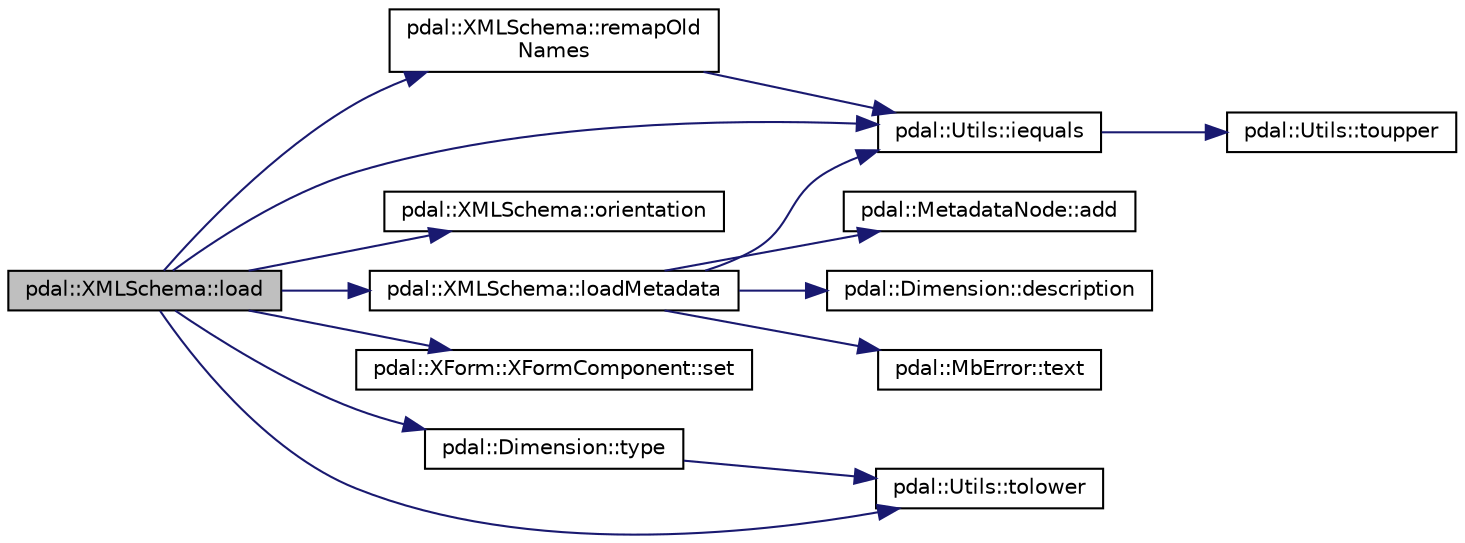 digraph "pdal::XMLSchema::load"
{
  edge [fontname="Helvetica",fontsize="10",labelfontname="Helvetica",labelfontsize="10"];
  node [fontname="Helvetica",fontsize="10",shape=record];
  rankdir="LR";
  Node1 [label="pdal::XMLSchema::load",height=0.2,width=0.4,color="black", fillcolor="grey75", style="filled", fontcolor="black"];
  Node1 -> Node2 [color="midnightblue",fontsize="10",style="solid",fontname="Helvetica"];
  Node2 [label="pdal::Utils::iequals",height=0.2,width=0.4,color="black", fillcolor="white", style="filled",URL="$namespacepdal_1_1Utils.html#acb34cb790a22dbce1a05582ba4917566"];
  Node2 -> Node3 [color="midnightblue",fontsize="10",style="solid",fontname="Helvetica"];
  Node3 [label="pdal::Utils::toupper",height=0.2,width=0.4,color="black", fillcolor="white", style="filled",URL="$namespacepdal_1_1Utils.html#a28e3e2faff94b20f9908e77bc54ed983"];
  Node1 -> Node4 [color="midnightblue",fontsize="10",style="solid",fontname="Helvetica"];
  Node4 [label="pdal::XMLSchema::loadMetadata",height=0.2,width=0.4,color="black", fillcolor="white", style="filled",URL="$classpdal_1_1XMLSchema.html#a29fd5e093336d6fbaa100b80201b955b"];
  Node4 -> Node5 [color="midnightblue",fontsize="10",style="solid",fontname="Helvetica"];
  Node5 [label="pdal::Dimension::description",height=0.2,width=0.4,color="black", fillcolor="white", style="filled",URL="$namespacepdal_1_1Dimension.html#a4041a0eeee0ca503caad91db24affa0e"];
  Node4 -> Node6 [color="midnightblue",fontsize="10",style="solid",fontname="Helvetica"];
  Node6 [label="pdal::MbError::text",height=0.2,width=0.4,color="black", fillcolor="white", style="filled",URL="$namespacepdal_1_1MbError.html#a4d54b8e3f4518938995230a414498a54"];
  Node4 -> Node2 [color="midnightblue",fontsize="10",style="solid",fontname="Helvetica"];
  Node4 -> Node7 [color="midnightblue",fontsize="10",style="solid",fontname="Helvetica"];
  Node7 [label="pdal::MetadataNode::add",height=0.2,width=0.4,color="black", fillcolor="white", style="filled",URL="$classpdal_1_1MetadataNode.html#af2c1c5d91f6ab47a804aa8a0a1b043c2"];
  Node1 -> Node8 [color="midnightblue",fontsize="10",style="solid",fontname="Helvetica"];
  Node8 [label="pdal::XMLSchema::orientation",height=0.2,width=0.4,color="black", fillcolor="white", style="filled",URL="$classpdal_1_1XMLSchema.html#a9b9265cfb89000cbc60013d785f14a89"];
  Node1 -> Node9 [color="midnightblue",fontsize="10",style="solid",fontname="Helvetica"];
  Node9 [label="pdal::XMLSchema::remapOld\lNames",height=0.2,width=0.4,color="black", fillcolor="white", style="filled",URL="$classpdal_1_1XMLSchema.html#ac67df72d336e6df09e0c05e9eaab8503"];
  Node9 -> Node2 [color="midnightblue",fontsize="10",style="solid",fontname="Helvetica"];
  Node1 -> Node10 [color="midnightblue",fontsize="10",style="solid",fontname="Helvetica"];
  Node10 [label="pdal::XForm::XFormComponent::set",height=0.2,width=0.4,color="black", fillcolor="white", style="filled",URL="$structpdal_1_1XForm_1_1XFormComponent.html#a2ed2d717d36074894e668586c1ddf626"];
  Node1 -> Node11 [color="midnightblue",fontsize="10",style="solid",fontname="Helvetica"];
  Node11 [label="pdal::Utils::tolower",height=0.2,width=0.4,color="black", fillcolor="white", style="filled",URL="$namespacepdal_1_1Utils.html#a5268937cf695835e55392f752dc02cb2"];
  Node1 -> Node12 [color="midnightblue",fontsize="10",style="solid",fontname="Helvetica"];
  Node12 [label="pdal::Dimension::type",height=0.2,width=0.4,color="black", fillcolor="white", style="filled",URL="$namespacepdal_1_1Dimension.html#a880d689fed54aa3ded6f88c9e058c5d2"];
  Node12 -> Node11 [color="midnightblue",fontsize="10",style="solid",fontname="Helvetica"];
}
